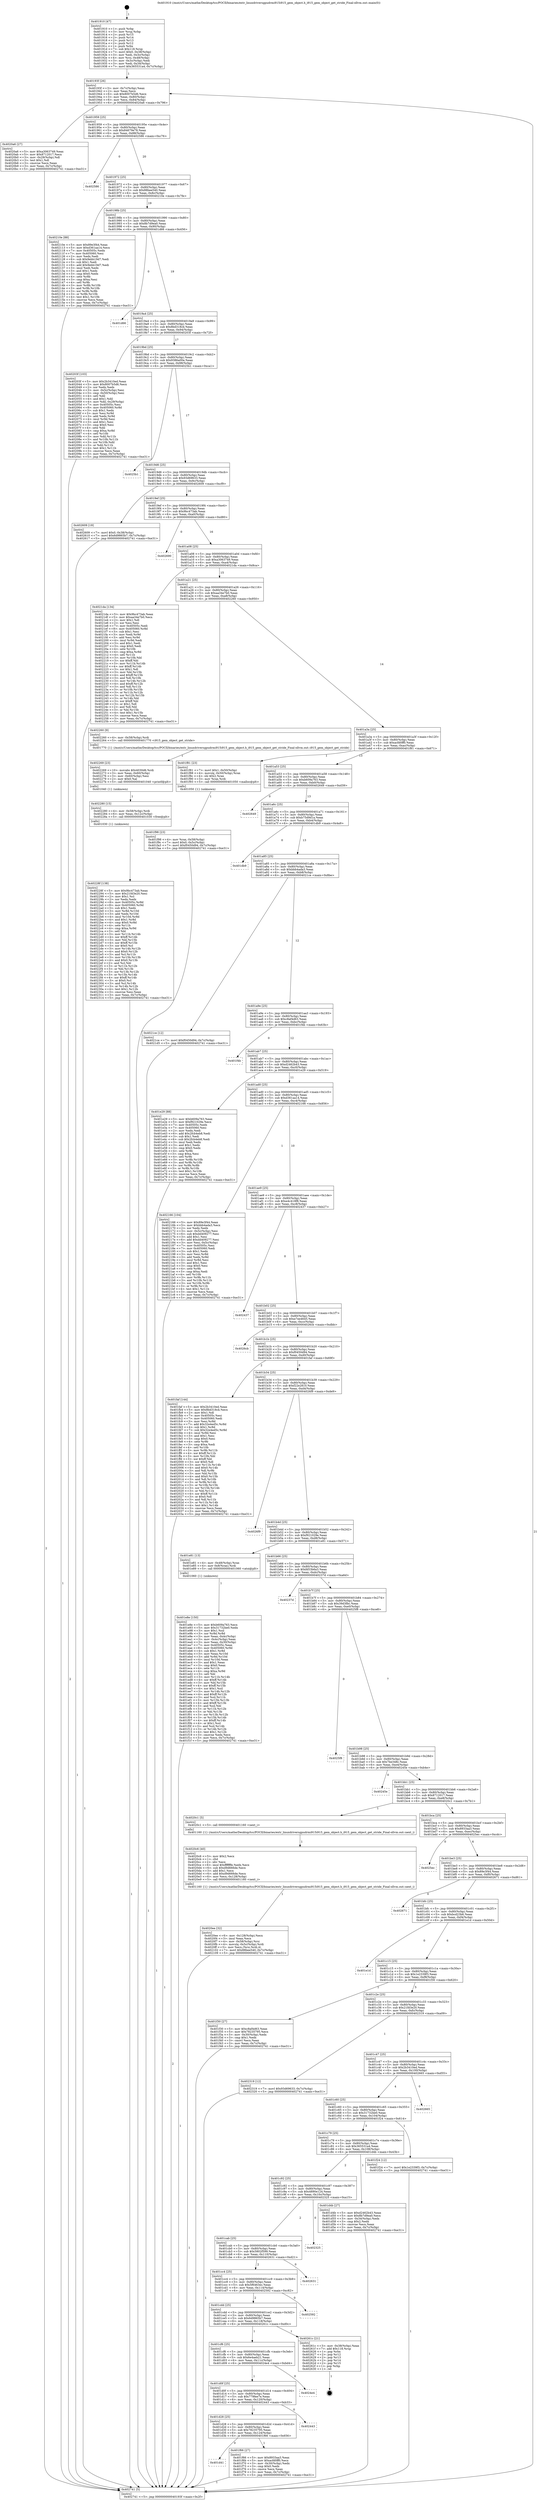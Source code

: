 digraph "0x401910" {
  label = "0x401910 (/mnt/c/Users/mathe/Desktop/tcc/POCII/binaries/extr_linuxdriversgpudrmi915i915_gem_object.h_i915_gem_object_get_stride_Final-ollvm.out::main(0))"
  labelloc = "t"
  node[shape=record]

  Entry [label="",width=0.3,height=0.3,shape=circle,fillcolor=black,style=filled]
  "0x40193f" [label="{
     0x40193f [26]\l
     | [instrs]\l
     &nbsp;&nbsp;0x40193f \<+3\>: mov -0x7c(%rbp),%eax\l
     &nbsp;&nbsp;0x401942 \<+2\>: mov %eax,%ecx\l
     &nbsp;&nbsp;0x401944 \<+6\>: sub $0x8007b5d6,%ecx\l
     &nbsp;&nbsp;0x40194a \<+3\>: mov %eax,-0x80(%rbp)\l
     &nbsp;&nbsp;0x40194d \<+6\>: mov %ecx,-0x84(%rbp)\l
     &nbsp;&nbsp;0x401953 \<+6\>: je 00000000004020a6 \<main+0x796\>\l
  }"]
  "0x4020a6" [label="{
     0x4020a6 [27]\l
     | [instrs]\l
     &nbsp;&nbsp;0x4020a6 \<+5\>: mov $0xa3063749,%eax\l
     &nbsp;&nbsp;0x4020ab \<+5\>: mov $0x8712017,%ecx\l
     &nbsp;&nbsp;0x4020b0 \<+3\>: mov -0x29(%rbp),%dl\l
     &nbsp;&nbsp;0x4020b3 \<+3\>: test $0x1,%dl\l
     &nbsp;&nbsp;0x4020b6 \<+3\>: cmovne %ecx,%eax\l
     &nbsp;&nbsp;0x4020b9 \<+3\>: mov %eax,-0x7c(%rbp)\l
     &nbsp;&nbsp;0x4020bc \<+5\>: jmp 0000000000402741 \<main+0xe31\>\l
  }"]
  "0x401959" [label="{
     0x401959 [25]\l
     | [instrs]\l
     &nbsp;&nbsp;0x401959 \<+5\>: jmp 000000000040195e \<main+0x4e\>\l
     &nbsp;&nbsp;0x40195e \<+3\>: mov -0x80(%rbp),%eax\l
     &nbsp;&nbsp;0x401961 \<+5\>: sub $0x84679e78,%eax\l
     &nbsp;&nbsp;0x401966 \<+6\>: mov %eax,-0x88(%rbp)\l
     &nbsp;&nbsp;0x40196c \<+6\>: je 0000000000402586 \<main+0xc76\>\l
  }"]
  Exit [label="",width=0.3,height=0.3,shape=circle,fillcolor=black,style=filled,peripheries=2]
  "0x402586" [label="{
     0x402586\l
  }", style=dashed]
  "0x401972" [label="{
     0x401972 [25]\l
     | [instrs]\l
     &nbsp;&nbsp;0x401972 \<+5\>: jmp 0000000000401977 \<main+0x67\>\l
     &nbsp;&nbsp;0x401977 \<+3\>: mov -0x80(%rbp),%eax\l
     &nbsp;&nbsp;0x40197a \<+5\>: sub $0x88bee540,%eax\l
     &nbsp;&nbsp;0x40197f \<+6\>: mov %eax,-0x8c(%rbp)\l
     &nbsp;&nbsp;0x401985 \<+6\>: je 000000000040210e \<main+0x7fe\>\l
  }"]
  "0x40228f" [label="{
     0x40228f [138]\l
     | [instrs]\l
     &nbsp;&nbsp;0x40228f \<+5\>: mov $0x9bc473ab,%eax\l
     &nbsp;&nbsp;0x402294 \<+5\>: mov $0x21fd3e20,%esi\l
     &nbsp;&nbsp;0x402299 \<+2\>: mov $0x1,%cl\l
     &nbsp;&nbsp;0x40229b \<+2\>: xor %edx,%edx\l
     &nbsp;&nbsp;0x40229d \<+8\>: mov 0x40505c,%r8d\l
     &nbsp;&nbsp;0x4022a5 \<+8\>: mov 0x405060,%r9d\l
     &nbsp;&nbsp;0x4022ad \<+3\>: sub $0x1,%edx\l
     &nbsp;&nbsp;0x4022b0 \<+3\>: mov %r8d,%r10d\l
     &nbsp;&nbsp;0x4022b3 \<+3\>: add %edx,%r10d\l
     &nbsp;&nbsp;0x4022b6 \<+4\>: imul %r10d,%r8d\l
     &nbsp;&nbsp;0x4022ba \<+4\>: and $0x1,%r8d\l
     &nbsp;&nbsp;0x4022be \<+4\>: cmp $0x0,%r8d\l
     &nbsp;&nbsp;0x4022c2 \<+4\>: sete %r11b\l
     &nbsp;&nbsp;0x4022c6 \<+4\>: cmp $0xa,%r9d\l
     &nbsp;&nbsp;0x4022ca \<+3\>: setl %bl\l
     &nbsp;&nbsp;0x4022cd \<+3\>: mov %r11b,%r14b\l
     &nbsp;&nbsp;0x4022d0 \<+4\>: xor $0xff,%r14b\l
     &nbsp;&nbsp;0x4022d4 \<+3\>: mov %bl,%r15b\l
     &nbsp;&nbsp;0x4022d7 \<+4\>: xor $0xff,%r15b\l
     &nbsp;&nbsp;0x4022db \<+3\>: xor $0x0,%cl\l
     &nbsp;&nbsp;0x4022de \<+3\>: mov %r14b,%r12b\l
     &nbsp;&nbsp;0x4022e1 \<+4\>: and $0x0,%r12b\l
     &nbsp;&nbsp;0x4022e5 \<+3\>: and %cl,%r11b\l
     &nbsp;&nbsp;0x4022e8 \<+3\>: mov %r15b,%r13b\l
     &nbsp;&nbsp;0x4022eb \<+4\>: and $0x0,%r13b\l
     &nbsp;&nbsp;0x4022ef \<+2\>: and %cl,%bl\l
     &nbsp;&nbsp;0x4022f1 \<+3\>: or %r11b,%r12b\l
     &nbsp;&nbsp;0x4022f4 \<+3\>: or %bl,%r13b\l
     &nbsp;&nbsp;0x4022f7 \<+3\>: xor %r13b,%r12b\l
     &nbsp;&nbsp;0x4022fa \<+3\>: or %r15b,%r14b\l
     &nbsp;&nbsp;0x4022fd \<+4\>: xor $0xff,%r14b\l
     &nbsp;&nbsp;0x402301 \<+3\>: or $0x0,%cl\l
     &nbsp;&nbsp;0x402304 \<+3\>: and %cl,%r14b\l
     &nbsp;&nbsp;0x402307 \<+3\>: or %r14b,%r12b\l
     &nbsp;&nbsp;0x40230a \<+4\>: test $0x1,%r12b\l
     &nbsp;&nbsp;0x40230e \<+3\>: cmovne %esi,%eax\l
     &nbsp;&nbsp;0x402311 \<+3\>: mov %eax,-0x7c(%rbp)\l
     &nbsp;&nbsp;0x402314 \<+5\>: jmp 0000000000402741 \<main+0xe31\>\l
  }"]
  "0x40210e" [label="{
     0x40210e [88]\l
     | [instrs]\l
     &nbsp;&nbsp;0x40210e \<+5\>: mov $0x89e3f44,%eax\l
     &nbsp;&nbsp;0x402113 \<+5\>: mov $0xd361aa14,%ecx\l
     &nbsp;&nbsp;0x402118 \<+7\>: mov 0x40505c,%edx\l
     &nbsp;&nbsp;0x40211f \<+7\>: mov 0x405060,%esi\l
     &nbsp;&nbsp;0x402126 \<+2\>: mov %edx,%edi\l
     &nbsp;&nbsp;0x402128 \<+6\>: sub $0x9ebb19d7,%edi\l
     &nbsp;&nbsp;0x40212e \<+3\>: sub $0x1,%edi\l
     &nbsp;&nbsp;0x402131 \<+6\>: add $0x9ebb19d7,%edi\l
     &nbsp;&nbsp;0x402137 \<+3\>: imul %edi,%edx\l
     &nbsp;&nbsp;0x40213a \<+3\>: and $0x1,%edx\l
     &nbsp;&nbsp;0x40213d \<+3\>: cmp $0x0,%edx\l
     &nbsp;&nbsp;0x402140 \<+4\>: sete %r8b\l
     &nbsp;&nbsp;0x402144 \<+3\>: cmp $0xa,%esi\l
     &nbsp;&nbsp;0x402147 \<+4\>: setl %r9b\l
     &nbsp;&nbsp;0x40214b \<+3\>: mov %r8b,%r10b\l
     &nbsp;&nbsp;0x40214e \<+3\>: and %r9b,%r10b\l
     &nbsp;&nbsp;0x402151 \<+3\>: xor %r9b,%r8b\l
     &nbsp;&nbsp;0x402154 \<+3\>: or %r8b,%r10b\l
     &nbsp;&nbsp;0x402157 \<+4\>: test $0x1,%r10b\l
     &nbsp;&nbsp;0x40215b \<+3\>: cmovne %ecx,%eax\l
     &nbsp;&nbsp;0x40215e \<+3\>: mov %eax,-0x7c(%rbp)\l
     &nbsp;&nbsp;0x402161 \<+5\>: jmp 0000000000402741 \<main+0xe31\>\l
  }"]
  "0x40198b" [label="{
     0x40198b [25]\l
     | [instrs]\l
     &nbsp;&nbsp;0x40198b \<+5\>: jmp 0000000000401990 \<main+0x80\>\l
     &nbsp;&nbsp;0x401990 \<+3\>: mov -0x80(%rbp),%eax\l
     &nbsp;&nbsp;0x401993 \<+5\>: sub $0x8b7d9ea0,%eax\l
     &nbsp;&nbsp;0x401998 \<+6\>: mov %eax,-0x90(%rbp)\l
     &nbsp;&nbsp;0x40199e \<+6\>: je 0000000000401d66 \<main+0x456\>\l
  }"]
  "0x402280" [label="{
     0x402280 [15]\l
     | [instrs]\l
     &nbsp;&nbsp;0x402280 \<+4\>: mov -0x58(%rbp),%rdi\l
     &nbsp;&nbsp;0x402284 \<+6\>: mov %eax,-0x12c(%rbp)\l
     &nbsp;&nbsp;0x40228a \<+5\>: call 0000000000401030 \<free@plt\>\l
     | [calls]\l
     &nbsp;&nbsp;0x401030 \{1\} (unknown)\l
  }"]
  "0x401d66" [label="{
     0x401d66\l
  }", style=dashed]
  "0x4019a4" [label="{
     0x4019a4 [25]\l
     | [instrs]\l
     &nbsp;&nbsp;0x4019a4 \<+5\>: jmp 00000000004019a9 \<main+0x99\>\l
     &nbsp;&nbsp;0x4019a9 \<+3\>: mov -0x80(%rbp),%eax\l
     &nbsp;&nbsp;0x4019ac \<+5\>: sub $0x8bd318cb,%eax\l
     &nbsp;&nbsp;0x4019b1 \<+6\>: mov %eax,-0x94(%rbp)\l
     &nbsp;&nbsp;0x4019b7 \<+6\>: je 000000000040203f \<main+0x72f\>\l
  }"]
  "0x402269" [label="{
     0x402269 [23]\l
     | [instrs]\l
     &nbsp;&nbsp;0x402269 \<+10\>: movabs $0x4030d6,%rdi\l
     &nbsp;&nbsp;0x402273 \<+3\>: mov %eax,-0x60(%rbp)\l
     &nbsp;&nbsp;0x402276 \<+3\>: mov -0x60(%rbp),%esi\l
     &nbsp;&nbsp;0x402279 \<+2\>: mov $0x0,%al\l
     &nbsp;&nbsp;0x40227b \<+5\>: call 0000000000401040 \<printf@plt\>\l
     | [calls]\l
     &nbsp;&nbsp;0x401040 \{1\} (unknown)\l
  }"]
  "0x40203f" [label="{
     0x40203f [103]\l
     | [instrs]\l
     &nbsp;&nbsp;0x40203f \<+5\>: mov $0x2b3410ed,%eax\l
     &nbsp;&nbsp;0x402044 \<+5\>: mov $0x8007b5d6,%ecx\l
     &nbsp;&nbsp;0x402049 \<+2\>: xor %edx,%edx\l
     &nbsp;&nbsp;0x40204b \<+3\>: mov -0x5c(%rbp),%esi\l
     &nbsp;&nbsp;0x40204e \<+3\>: cmp -0x50(%rbp),%esi\l
     &nbsp;&nbsp;0x402051 \<+4\>: setl %dil\l
     &nbsp;&nbsp;0x402055 \<+4\>: and $0x1,%dil\l
     &nbsp;&nbsp;0x402059 \<+4\>: mov %dil,-0x29(%rbp)\l
     &nbsp;&nbsp;0x40205d \<+7\>: mov 0x40505c,%esi\l
     &nbsp;&nbsp;0x402064 \<+8\>: mov 0x405060,%r8d\l
     &nbsp;&nbsp;0x40206c \<+3\>: sub $0x1,%edx\l
     &nbsp;&nbsp;0x40206f \<+3\>: mov %esi,%r9d\l
     &nbsp;&nbsp;0x402072 \<+3\>: add %edx,%r9d\l
     &nbsp;&nbsp;0x402075 \<+4\>: imul %r9d,%esi\l
     &nbsp;&nbsp;0x402079 \<+3\>: and $0x1,%esi\l
     &nbsp;&nbsp;0x40207c \<+3\>: cmp $0x0,%esi\l
     &nbsp;&nbsp;0x40207f \<+4\>: sete %dil\l
     &nbsp;&nbsp;0x402083 \<+4\>: cmp $0xa,%r8d\l
     &nbsp;&nbsp;0x402087 \<+4\>: setl %r10b\l
     &nbsp;&nbsp;0x40208b \<+3\>: mov %dil,%r11b\l
     &nbsp;&nbsp;0x40208e \<+3\>: and %r10b,%r11b\l
     &nbsp;&nbsp;0x402091 \<+3\>: xor %r10b,%dil\l
     &nbsp;&nbsp;0x402094 \<+3\>: or %dil,%r11b\l
     &nbsp;&nbsp;0x402097 \<+4\>: test $0x1,%r11b\l
     &nbsp;&nbsp;0x40209b \<+3\>: cmovne %ecx,%eax\l
     &nbsp;&nbsp;0x40209e \<+3\>: mov %eax,-0x7c(%rbp)\l
     &nbsp;&nbsp;0x4020a1 \<+5\>: jmp 0000000000402741 \<main+0xe31\>\l
  }"]
  "0x4019bd" [label="{
     0x4019bd [25]\l
     | [instrs]\l
     &nbsp;&nbsp;0x4019bd \<+5\>: jmp 00000000004019c2 \<main+0xb2\>\l
     &nbsp;&nbsp;0x4019c2 \<+3\>: mov -0x80(%rbp),%eax\l
     &nbsp;&nbsp;0x4019c5 \<+5\>: sub $0x9386a00e,%eax\l
     &nbsp;&nbsp;0x4019ca \<+6\>: mov %eax,-0x98(%rbp)\l
     &nbsp;&nbsp;0x4019d0 \<+6\>: je 00000000004025b1 \<main+0xca1\>\l
  }"]
  "0x4020ee" [label="{
     0x4020ee [32]\l
     | [instrs]\l
     &nbsp;&nbsp;0x4020ee \<+6\>: mov -0x128(%rbp),%ecx\l
     &nbsp;&nbsp;0x4020f4 \<+3\>: imul %eax,%ecx\l
     &nbsp;&nbsp;0x4020f7 \<+4\>: mov -0x58(%rbp),%rsi\l
     &nbsp;&nbsp;0x4020fb \<+4\>: movslq -0x5c(%rbp),%rdi\l
     &nbsp;&nbsp;0x4020ff \<+3\>: mov %ecx,(%rsi,%rdi,4)\l
     &nbsp;&nbsp;0x402102 \<+7\>: movl $0x88bee540,-0x7c(%rbp)\l
     &nbsp;&nbsp;0x402109 \<+5\>: jmp 0000000000402741 \<main+0xe31\>\l
  }"]
  "0x4025b1" [label="{
     0x4025b1\l
  }", style=dashed]
  "0x4019d6" [label="{
     0x4019d6 [25]\l
     | [instrs]\l
     &nbsp;&nbsp;0x4019d6 \<+5\>: jmp 00000000004019db \<main+0xcb\>\l
     &nbsp;&nbsp;0x4019db \<+3\>: mov -0x80(%rbp),%eax\l
     &nbsp;&nbsp;0x4019de \<+5\>: sub $0x93d69633,%eax\l
     &nbsp;&nbsp;0x4019e3 \<+6\>: mov %eax,-0x9c(%rbp)\l
     &nbsp;&nbsp;0x4019e9 \<+6\>: je 0000000000402609 \<main+0xcf9\>\l
  }"]
  "0x4020c6" [label="{
     0x4020c6 [40]\l
     | [instrs]\l
     &nbsp;&nbsp;0x4020c6 \<+5\>: mov $0x2,%ecx\l
     &nbsp;&nbsp;0x4020cb \<+1\>: cltd\l
     &nbsp;&nbsp;0x4020cc \<+2\>: idiv %ecx\l
     &nbsp;&nbsp;0x4020ce \<+6\>: imul $0xfffffffe,%edx,%ecx\l
     &nbsp;&nbsp;0x4020d4 \<+6\>: sub $0xd9d666de,%ecx\l
     &nbsp;&nbsp;0x4020da \<+3\>: add $0x1,%ecx\l
     &nbsp;&nbsp;0x4020dd \<+6\>: add $0xd9d666de,%ecx\l
     &nbsp;&nbsp;0x4020e3 \<+6\>: mov %ecx,-0x128(%rbp)\l
     &nbsp;&nbsp;0x4020e9 \<+5\>: call 0000000000401160 \<next_i\>\l
     | [calls]\l
     &nbsp;&nbsp;0x401160 \{1\} (/mnt/c/Users/mathe/Desktop/tcc/POCII/binaries/extr_linuxdriversgpudrmi915i915_gem_object.h_i915_gem_object_get_stride_Final-ollvm.out::next_i)\l
  }"]
  "0x402609" [label="{
     0x402609 [19]\l
     | [instrs]\l
     &nbsp;&nbsp;0x402609 \<+7\>: movl $0x0,-0x38(%rbp)\l
     &nbsp;&nbsp;0x402610 \<+7\>: movl $0x6d9865b7,-0x7c(%rbp)\l
     &nbsp;&nbsp;0x402617 \<+5\>: jmp 0000000000402741 \<main+0xe31\>\l
  }"]
  "0x4019ef" [label="{
     0x4019ef [25]\l
     | [instrs]\l
     &nbsp;&nbsp;0x4019ef \<+5\>: jmp 00000000004019f4 \<main+0xe4\>\l
     &nbsp;&nbsp;0x4019f4 \<+3\>: mov -0x80(%rbp),%eax\l
     &nbsp;&nbsp;0x4019f7 \<+5\>: sub $0x9bc473ab,%eax\l
     &nbsp;&nbsp;0x4019fc \<+6\>: mov %eax,-0xa0(%rbp)\l
     &nbsp;&nbsp;0x401a02 \<+6\>: je 0000000000402690 \<main+0xd80\>\l
  }"]
  "0x401f98" [label="{
     0x401f98 [23]\l
     | [instrs]\l
     &nbsp;&nbsp;0x401f98 \<+4\>: mov %rax,-0x58(%rbp)\l
     &nbsp;&nbsp;0x401f9c \<+7\>: movl $0x0,-0x5c(%rbp)\l
     &nbsp;&nbsp;0x401fa3 \<+7\>: movl $0xf0450d94,-0x7c(%rbp)\l
     &nbsp;&nbsp;0x401faa \<+5\>: jmp 0000000000402741 \<main+0xe31\>\l
  }"]
  "0x402690" [label="{
     0x402690\l
  }", style=dashed]
  "0x401a08" [label="{
     0x401a08 [25]\l
     | [instrs]\l
     &nbsp;&nbsp;0x401a08 \<+5\>: jmp 0000000000401a0d \<main+0xfd\>\l
     &nbsp;&nbsp;0x401a0d \<+3\>: mov -0x80(%rbp),%eax\l
     &nbsp;&nbsp;0x401a10 \<+5\>: sub $0xa3063749,%eax\l
     &nbsp;&nbsp;0x401a15 \<+6\>: mov %eax,-0xa4(%rbp)\l
     &nbsp;&nbsp;0x401a1b \<+6\>: je 00000000004021da \<main+0x8ca\>\l
  }"]
  "0x401d41" [label="{
     0x401d41\l
  }", style=dashed]
  "0x4021da" [label="{
     0x4021da [134]\l
     | [instrs]\l
     &nbsp;&nbsp;0x4021da \<+5\>: mov $0x9bc473ab,%eax\l
     &nbsp;&nbsp;0x4021df \<+5\>: mov $0xaa34e7b0,%ecx\l
     &nbsp;&nbsp;0x4021e4 \<+2\>: mov $0x1,%dl\l
     &nbsp;&nbsp;0x4021e6 \<+2\>: xor %esi,%esi\l
     &nbsp;&nbsp;0x4021e8 \<+7\>: mov 0x40505c,%edi\l
     &nbsp;&nbsp;0x4021ef \<+8\>: mov 0x405060,%r8d\l
     &nbsp;&nbsp;0x4021f7 \<+3\>: sub $0x1,%esi\l
     &nbsp;&nbsp;0x4021fa \<+3\>: mov %edi,%r9d\l
     &nbsp;&nbsp;0x4021fd \<+3\>: add %esi,%r9d\l
     &nbsp;&nbsp;0x402200 \<+4\>: imul %r9d,%edi\l
     &nbsp;&nbsp;0x402204 \<+3\>: and $0x1,%edi\l
     &nbsp;&nbsp;0x402207 \<+3\>: cmp $0x0,%edi\l
     &nbsp;&nbsp;0x40220a \<+4\>: sete %r10b\l
     &nbsp;&nbsp;0x40220e \<+4\>: cmp $0xa,%r8d\l
     &nbsp;&nbsp;0x402212 \<+4\>: setl %r11b\l
     &nbsp;&nbsp;0x402216 \<+3\>: mov %r10b,%bl\l
     &nbsp;&nbsp;0x402219 \<+3\>: xor $0xff,%bl\l
     &nbsp;&nbsp;0x40221c \<+3\>: mov %r11b,%r14b\l
     &nbsp;&nbsp;0x40221f \<+4\>: xor $0xff,%r14b\l
     &nbsp;&nbsp;0x402223 \<+3\>: xor $0x1,%dl\l
     &nbsp;&nbsp;0x402226 \<+3\>: mov %bl,%r15b\l
     &nbsp;&nbsp;0x402229 \<+4\>: and $0xff,%r15b\l
     &nbsp;&nbsp;0x40222d \<+3\>: and %dl,%r10b\l
     &nbsp;&nbsp;0x402230 \<+3\>: mov %r14b,%r12b\l
     &nbsp;&nbsp;0x402233 \<+4\>: and $0xff,%r12b\l
     &nbsp;&nbsp;0x402237 \<+3\>: and %dl,%r11b\l
     &nbsp;&nbsp;0x40223a \<+3\>: or %r10b,%r15b\l
     &nbsp;&nbsp;0x40223d \<+3\>: or %r11b,%r12b\l
     &nbsp;&nbsp;0x402240 \<+3\>: xor %r12b,%r15b\l
     &nbsp;&nbsp;0x402243 \<+3\>: or %r14b,%bl\l
     &nbsp;&nbsp;0x402246 \<+3\>: xor $0xff,%bl\l
     &nbsp;&nbsp;0x402249 \<+3\>: or $0x1,%dl\l
     &nbsp;&nbsp;0x40224c \<+2\>: and %dl,%bl\l
     &nbsp;&nbsp;0x40224e \<+3\>: or %bl,%r15b\l
     &nbsp;&nbsp;0x402251 \<+4\>: test $0x1,%r15b\l
     &nbsp;&nbsp;0x402255 \<+3\>: cmovne %ecx,%eax\l
     &nbsp;&nbsp;0x402258 \<+3\>: mov %eax,-0x7c(%rbp)\l
     &nbsp;&nbsp;0x40225b \<+5\>: jmp 0000000000402741 \<main+0xe31\>\l
  }"]
  "0x401a21" [label="{
     0x401a21 [25]\l
     | [instrs]\l
     &nbsp;&nbsp;0x401a21 \<+5\>: jmp 0000000000401a26 \<main+0x116\>\l
     &nbsp;&nbsp;0x401a26 \<+3\>: mov -0x80(%rbp),%eax\l
     &nbsp;&nbsp;0x401a29 \<+5\>: sub $0xaa34e7b0,%eax\l
     &nbsp;&nbsp;0x401a2e \<+6\>: mov %eax,-0xa8(%rbp)\l
     &nbsp;&nbsp;0x401a34 \<+6\>: je 0000000000402260 \<main+0x950\>\l
  }"]
  "0x401f66" [label="{
     0x401f66 [27]\l
     | [instrs]\l
     &nbsp;&nbsp;0x401f66 \<+5\>: mov $0x8933aa3,%eax\l
     &nbsp;&nbsp;0x401f6b \<+5\>: mov $0xacfd0ff0,%ecx\l
     &nbsp;&nbsp;0x401f70 \<+3\>: mov -0x30(%rbp),%edx\l
     &nbsp;&nbsp;0x401f73 \<+3\>: cmp $0x0,%edx\l
     &nbsp;&nbsp;0x401f76 \<+3\>: cmove %ecx,%eax\l
     &nbsp;&nbsp;0x401f79 \<+3\>: mov %eax,-0x7c(%rbp)\l
     &nbsp;&nbsp;0x401f7c \<+5\>: jmp 0000000000402741 \<main+0xe31\>\l
  }"]
  "0x402260" [label="{
     0x402260 [9]\l
     | [instrs]\l
     &nbsp;&nbsp;0x402260 \<+4\>: mov -0x58(%rbp),%rdi\l
     &nbsp;&nbsp;0x402264 \<+5\>: call 0000000000401770 \<i915_gem_object_get_stride\>\l
     | [calls]\l
     &nbsp;&nbsp;0x401770 \{1\} (/mnt/c/Users/mathe/Desktop/tcc/POCII/binaries/extr_linuxdriversgpudrmi915i915_gem_object.h_i915_gem_object_get_stride_Final-ollvm.out::i915_gem_object_get_stride)\l
  }"]
  "0x401a3a" [label="{
     0x401a3a [25]\l
     | [instrs]\l
     &nbsp;&nbsp;0x401a3a \<+5\>: jmp 0000000000401a3f \<main+0x12f\>\l
     &nbsp;&nbsp;0x401a3f \<+3\>: mov -0x80(%rbp),%eax\l
     &nbsp;&nbsp;0x401a42 \<+5\>: sub $0xacfd0ff0,%eax\l
     &nbsp;&nbsp;0x401a47 \<+6\>: mov %eax,-0xac(%rbp)\l
     &nbsp;&nbsp;0x401a4d \<+6\>: je 0000000000401f81 \<main+0x671\>\l
  }"]
  "0x401d28" [label="{
     0x401d28 [25]\l
     | [instrs]\l
     &nbsp;&nbsp;0x401d28 \<+5\>: jmp 0000000000401d2d \<main+0x41d\>\l
     &nbsp;&nbsp;0x401d2d \<+3\>: mov -0x80(%rbp),%eax\l
     &nbsp;&nbsp;0x401d30 \<+5\>: sub $0x78235795,%eax\l
     &nbsp;&nbsp;0x401d35 \<+6\>: mov %eax,-0x124(%rbp)\l
     &nbsp;&nbsp;0x401d3b \<+6\>: je 0000000000401f66 \<main+0x656\>\l
  }"]
  "0x401f81" [label="{
     0x401f81 [23]\l
     | [instrs]\l
     &nbsp;&nbsp;0x401f81 \<+7\>: movl $0x1,-0x50(%rbp)\l
     &nbsp;&nbsp;0x401f88 \<+4\>: movslq -0x50(%rbp),%rax\l
     &nbsp;&nbsp;0x401f8c \<+4\>: shl $0x2,%rax\l
     &nbsp;&nbsp;0x401f90 \<+3\>: mov %rax,%rdi\l
     &nbsp;&nbsp;0x401f93 \<+5\>: call 0000000000401050 \<malloc@plt\>\l
     | [calls]\l
     &nbsp;&nbsp;0x401050 \{1\} (unknown)\l
  }"]
  "0x401a53" [label="{
     0x401a53 [25]\l
     | [instrs]\l
     &nbsp;&nbsp;0x401a53 \<+5\>: jmp 0000000000401a58 \<main+0x148\>\l
     &nbsp;&nbsp;0x401a58 \<+3\>: mov -0x80(%rbp),%eax\l
     &nbsp;&nbsp;0x401a5b \<+5\>: sub $0xb609a763,%eax\l
     &nbsp;&nbsp;0x401a60 \<+6\>: mov %eax,-0xb0(%rbp)\l
     &nbsp;&nbsp;0x401a66 \<+6\>: je 0000000000402649 \<main+0xd39\>\l
  }"]
  "0x402443" [label="{
     0x402443\l
  }", style=dashed]
  "0x402649" [label="{
     0x402649\l
  }", style=dashed]
  "0x401a6c" [label="{
     0x401a6c [25]\l
     | [instrs]\l
     &nbsp;&nbsp;0x401a6c \<+5\>: jmp 0000000000401a71 \<main+0x161\>\l
     &nbsp;&nbsp;0x401a71 \<+3\>: mov -0x80(%rbp),%eax\l
     &nbsp;&nbsp;0x401a74 \<+5\>: sub $0xb75d9d1a,%eax\l
     &nbsp;&nbsp;0x401a79 \<+6\>: mov %eax,-0xb4(%rbp)\l
     &nbsp;&nbsp;0x401a7f \<+6\>: je 0000000000401db9 \<main+0x4a9\>\l
  }"]
  "0x401d0f" [label="{
     0x401d0f [25]\l
     | [instrs]\l
     &nbsp;&nbsp;0x401d0f \<+5\>: jmp 0000000000401d14 \<main+0x404\>\l
     &nbsp;&nbsp;0x401d14 \<+3\>: mov -0x80(%rbp),%eax\l
     &nbsp;&nbsp;0x401d17 \<+5\>: sub $0x779fee7e,%eax\l
     &nbsp;&nbsp;0x401d1c \<+6\>: mov %eax,-0x120(%rbp)\l
     &nbsp;&nbsp;0x401d22 \<+6\>: je 0000000000402443 \<main+0xb33\>\l
  }"]
  "0x401db9" [label="{
     0x401db9\l
  }", style=dashed]
  "0x401a85" [label="{
     0x401a85 [25]\l
     | [instrs]\l
     &nbsp;&nbsp;0x401a85 \<+5\>: jmp 0000000000401a8a \<main+0x17a\>\l
     &nbsp;&nbsp;0x401a8a \<+3\>: mov -0x80(%rbp),%eax\l
     &nbsp;&nbsp;0x401a8d \<+5\>: sub $0xbbb4ada3,%eax\l
     &nbsp;&nbsp;0x401a92 \<+6\>: mov %eax,-0xb8(%rbp)\l
     &nbsp;&nbsp;0x401a98 \<+6\>: je 00000000004021ce \<main+0x8be\>\l
  }"]
  "0x4024e4" [label="{
     0x4024e4\l
  }", style=dashed]
  "0x4021ce" [label="{
     0x4021ce [12]\l
     | [instrs]\l
     &nbsp;&nbsp;0x4021ce \<+7\>: movl $0xf0450d94,-0x7c(%rbp)\l
     &nbsp;&nbsp;0x4021d5 \<+5\>: jmp 0000000000402741 \<main+0xe31\>\l
  }"]
  "0x401a9e" [label="{
     0x401a9e [25]\l
     | [instrs]\l
     &nbsp;&nbsp;0x401a9e \<+5\>: jmp 0000000000401aa3 \<main+0x193\>\l
     &nbsp;&nbsp;0x401aa3 \<+3\>: mov -0x80(%rbp),%eax\l
     &nbsp;&nbsp;0x401aa6 \<+5\>: sub $0xc8af4d63,%eax\l
     &nbsp;&nbsp;0x401aab \<+6\>: mov %eax,-0xbc(%rbp)\l
     &nbsp;&nbsp;0x401ab1 \<+6\>: je 0000000000401f4b \<main+0x63b\>\l
  }"]
  "0x401cf6" [label="{
     0x401cf6 [25]\l
     | [instrs]\l
     &nbsp;&nbsp;0x401cf6 \<+5\>: jmp 0000000000401cfb \<main+0x3eb\>\l
     &nbsp;&nbsp;0x401cfb \<+3\>: mov -0x80(%rbp),%eax\l
     &nbsp;&nbsp;0x401cfe \<+5\>: sub $0x6e4aeb21,%eax\l
     &nbsp;&nbsp;0x401d03 \<+6\>: mov %eax,-0x11c(%rbp)\l
     &nbsp;&nbsp;0x401d09 \<+6\>: je 00000000004024e4 \<main+0xbd4\>\l
  }"]
  "0x401f4b" [label="{
     0x401f4b\l
  }", style=dashed]
  "0x401ab7" [label="{
     0x401ab7 [25]\l
     | [instrs]\l
     &nbsp;&nbsp;0x401ab7 \<+5\>: jmp 0000000000401abc \<main+0x1ac\>\l
     &nbsp;&nbsp;0x401abc \<+3\>: mov -0x80(%rbp),%eax\l
     &nbsp;&nbsp;0x401abf \<+5\>: sub $0xd2462b43,%eax\l
     &nbsp;&nbsp;0x401ac4 \<+6\>: mov %eax,-0xc0(%rbp)\l
     &nbsp;&nbsp;0x401aca \<+6\>: je 0000000000401e29 \<main+0x519\>\l
  }"]
  "0x40261c" [label="{
     0x40261c [21]\l
     | [instrs]\l
     &nbsp;&nbsp;0x40261c \<+3\>: mov -0x38(%rbp),%eax\l
     &nbsp;&nbsp;0x40261f \<+7\>: add $0x118,%rsp\l
     &nbsp;&nbsp;0x402626 \<+1\>: pop %rbx\l
     &nbsp;&nbsp;0x402627 \<+2\>: pop %r12\l
     &nbsp;&nbsp;0x402629 \<+2\>: pop %r13\l
     &nbsp;&nbsp;0x40262b \<+2\>: pop %r14\l
     &nbsp;&nbsp;0x40262d \<+2\>: pop %r15\l
     &nbsp;&nbsp;0x40262f \<+1\>: pop %rbp\l
     &nbsp;&nbsp;0x402630 \<+1\>: ret\l
  }"]
  "0x401e29" [label="{
     0x401e29 [88]\l
     | [instrs]\l
     &nbsp;&nbsp;0x401e29 \<+5\>: mov $0xb609a763,%eax\l
     &nbsp;&nbsp;0x401e2e \<+5\>: mov $0xf921029e,%ecx\l
     &nbsp;&nbsp;0x401e33 \<+7\>: mov 0x40505c,%edx\l
     &nbsp;&nbsp;0x401e3a \<+7\>: mov 0x405060,%esi\l
     &nbsp;&nbsp;0x401e41 \<+2\>: mov %edx,%edi\l
     &nbsp;&nbsp;0x401e43 \<+6\>: add $0x2fcb4eb8,%edi\l
     &nbsp;&nbsp;0x401e49 \<+3\>: sub $0x1,%edi\l
     &nbsp;&nbsp;0x401e4c \<+6\>: sub $0x2fcb4eb8,%edi\l
     &nbsp;&nbsp;0x401e52 \<+3\>: imul %edi,%edx\l
     &nbsp;&nbsp;0x401e55 \<+3\>: and $0x1,%edx\l
     &nbsp;&nbsp;0x401e58 \<+3\>: cmp $0x0,%edx\l
     &nbsp;&nbsp;0x401e5b \<+4\>: sete %r8b\l
     &nbsp;&nbsp;0x401e5f \<+3\>: cmp $0xa,%esi\l
     &nbsp;&nbsp;0x401e62 \<+4\>: setl %r9b\l
     &nbsp;&nbsp;0x401e66 \<+3\>: mov %r8b,%r10b\l
     &nbsp;&nbsp;0x401e69 \<+3\>: and %r9b,%r10b\l
     &nbsp;&nbsp;0x401e6c \<+3\>: xor %r9b,%r8b\l
     &nbsp;&nbsp;0x401e6f \<+3\>: or %r8b,%r10b\l
     &nbsp;&nbsp;0x401e72 \<+4\>: test $0x1,%r10b\l
     &nbsp;&nbsp;0x401e76 \<+3\>: cmovne %ecx,%eax\l
     &nbsp;&nbsp;0x401e79 \<+3\>: mov %eax,-0x7c(%rbp)\l
     &nbsp;&nbsp;0x401e7c \<+5\>: jmp 0000000000402741 \<main+0xe31\>\l
  }"]
  "0x401ad0" [label="{
     0x401ad0 [25]\l
     | [instrs]\l
     &nbsp;&nbsp;0x401ad0 \<+5\>: jmp 0000000000401ad5 \<main+0x1c5\>\l
     &nbsp;&nbsp;0x401ad5 \<+3\>: mov -0x80(%rbp),%eax\l
     &nbsp;&nbsp;0x401ad8 \<+5\>: sub $0xd361aa14,%eax\l
     &nbsp;&nbsp;0x401add \<+6\>: mov %eax,-0xc4(%rbp)\l
     &nbsp;&nbsp;0x401ae3 \<+6\>: je 0000000000402166 \<main+0x856\>\l
  }"]
  "0x401cdd" [label="{
     0x401cdd [25]\l
     | [instrs]\l
     &nbsp;&nbsp;0x401cdd \<+5\>: jmp 0000000000401ce2 \<main+0x3d2\>\l
     &nbsp;&nbsp;0x401ce2 \<+3\>: mov -0x80(%rbp),%eax\l
     &nbsp;&nbsp;0x401ce5 \<+5\>: sub $0x6d9865b7,%eax\l
     &nbsp;&nbsp;0x401cea \<+6\>: mov %eax,-0x118(%rbp)\l
     &nbsp;&nbsp;0x401cf0 \<+6\>: je 000000000040261c \<main+0xd0c\>\l
  }"]
  "0x402166" [label="{
     0x402166 [104]\l
     | [instrs]\l
     &nbsp;&nbsp;0x402166 \<+5\>: mov $0x89e3f44,%eax\l
     &nbsp;&nbsp;0x40216b \<+5\>: mov $0xbbb4ada3,%ecx\l
     &nbsp;&nbsp;0x402170 \<+2\>: xor %edx,%edx\l
     &nbsp;&nbsp;0x402172 \<+3\>: mov -0x5c(%rbp),%esi\l
     &nbsp;&nbsp;0x402175 \<+6\>: sub $0xdd409277,%esi\l
     &nbsp;&nbsp;0x40217b \<+3\>: add $0x1,%esi\l
     &nbsp;&nbsp;0x40217e \<+6\>: add $0xdd409277,%esi\l
     &nbsp;&nbsp;0x402184 \<+3\>: mov %esi,-0x5c(%rbp)\l
     &nbsp;&nbsp;0x402187 \<+7\>: mov 0x40505c,%esi\l
     &nbsp;&nbsp;0x40218e \<+7\>: mov 0x405060,%edi\l
     &nbsp;&nbsp;0x402195 \<+3\>: sub $0x1,%edx\l
     &nbsp;&nbsp;0x402198 \<+3\>: mov %esi,%r8d\l
     &nbsp;&nbsp;0x40219b \<+3\>: add %edx,%r8d\l
     &nbsp;&nbsp;0x40219e \<+4\>: imul %r8d,%esi\l
     &nbsp;&nbsp;0x4021a2 \<+3\>: and $0x1,%esi\l
     &nbsp;&nbsp;0x4021a5 \<+3\>: cmp $0x0,%esi\l
     &nbsp;&nbsp;0x4021a8 \<+4\>: sete %r9b\l
     &nbsp;&nbsp;0x4021ac \<+3\>: cmp $0xa,%edi\l
     &nbsp;&nbsp;0x4021af \<+4\>: setl %r10b\l
     &nbsp;&nbsp;0x4021b3 \<+3\>: mov %r9b,%r11b\l
     &nbsp;&nbsp;0x4021b6 \<+3\>: and %r10b,%r11b\l
     &nbsp;&nbsp;0x4021b9 \<+3\>: xor %r10b,%r9b\l
     &nbsp;&nbsp;0x4021bc \<+3\>: or %r9b,%r11b\l
     &nbsp;&nbsp;0x4021bf \<+4\>: test $0x1,%r11b\l
     &nbsp;&nbsp;0x4021c3 \<+3\>: cmovne %ecx,%eax\l
     &nbsp;&nbsp;0x4021c6 \<+3\>: mov %eax,-0x7c(%rbp)\l
     &nbsp;&nbsp;0x4021c9 \<+5\>: jmp 0000000000402741 \<main+0xe31\>\l
  }"]
  "0x401ae9" [label="{
     0x401ae9 [25]\l
     | [instrs]\l
     &nbsp;&nbsp;0x401ae9 \<+5\>: jmp 0000000000401aee \<main+0x1de\>\l
     &nbsp;&nbsp;0x401aee \<+3\>: mov -0x80(%rbp),%eax\l
     &nbsp;&nbsp;0x401af1 \<+5\>: sub $0xe4c418f8,%eax\l
     &nbsp;&nbsp;0x401af6 \<+6\>: mov %eax,-0xc8(%rbp)\l
     &nbsp;&nbsp;0x401afc \<+6\>: je 0000000000402437 \<main+0xb27\>\l
  }"]
  "0x402592" [label="{
     0x402592\l
  }", style=dashed]
  "0x402437" [label="{
     0x402437\l
  }", style=dashed]
  "0x401b02" [label="{
     0x401b02 [25]\l
     | [instrs]\l
     &nbsp;&nbsp;0x401b02 \<+5\>: jmp 0000000000401b07 \<main+0x1f7\>\l
     &nbsp;&nbsp;0x401b07 \<+3\>: mov -0x80(%rbp),%eax\l
     &nbsp;&nbsp;0x401b0a \<+5\>: sub $0xe7ee4645,%eax\l
     &nbsp;&nbsp;0x401b0f \<+6\>: mov %eax,-0xcc(%rbp)\l
     &nbsp;&nbsp;0x401b15 \<+6\>: je 00000000004026cb \<main+0xdbb\>\l
  }"]
  "0x401cc4" [label="{
     0x401cc4 [25]\l
     | [instrs]\l
     &nbsp;&nbsp;0x401cc4 \<+5\>: jmp 0000000000401cc9 \<main+0x3b9\>\l
     &nbsp;&nbsp;0x401cc9 \<+3\>: mov -0x80(%rbp),%eax\l
     &nbsp;&nbsp;0x401ccc \<+5\>: sub $0x5f6463ec,%eax\l
     &nbsp;&nbsp;0x401cd1 \<+6\>: mov %eax,-0x114(%rbp)\l
     &nbsp;&nbsp;0x401cd7 \<+6\>: je 0000000000402592 \<main+0xc82\>\l
  }"]
  "0x4026cb" [label="{
     0x4026cb\l
  }", style=dashed]
  "0x401b1b" [label="{
     0x401b1b [25]\l
     | [instrs]\l
     &nbsp;&nbsp;0x401b1b \<+5\>: jmp 0000000000401b20 \<main+0x210\>\l
     &nbsp;&nbsp;0x401b20 \<+3\>: mov -0x80(%rbp),%eax\l
     &nbsp;&nbsp;0x401b23 \<+5\>: sub $0xf0450d94,%eax\l
     &nbsp;&nbsp;0x401b28 \<+6\>: mov %eax,-0xd0(%rbp)\l
     &nbsp;&nbsp;0x401b2e \<+6\>: je 0000000000401faf \<main+0x69f\>\l
  }"]
  "0x402631" [label="{
     0x402631\l
  }", style=dashed]
  "0x401faf" [label="{
     0x401faf [144]\l
     | [instrs]\l
     &nbsp;&nbsp;0x401faf \<+5\>: mov $0x2b3410ed,%eax\l
     &nbsp;&nbsp;0x401fb4 \<+5\>: mov $0x8bd318cb,%ecx\l
     &nbsp;&nbsp;0x401fb9 \<+2\>: mov $0x1,%dl\l
     &nbsp;&nbsp;0x401fbb \<+7\>: mov 0x40505c,%esi\l
     &nbsp;&nbsp;0x401fc2 \<+7\>: mov 0x405060,%edi\l
     &nbsp;&nbsp;0x401fc9 \<+3\>: mov %esi,%r8d\l
     &nbsp;&nbsp;0x401fcc \<+7\>: add $0x32e4ed5c,%r8d\l
     &nbsp;&nbsp;0x401fd3 \<+4\>: sub $0x1,%r8d\l
     &nbsp;&nbsp;0x401fd7 \<+7\>: sub $0x32e4ed5c,%r8d\l
     &nbsp;&nbsp;0x401fde \<+4\>: imul %r8d,%esi\l
     &nbsp;&nbsp;0x401fe2 \<+3\>: and $0x1,%esi\l
     &nbsp;&nbsp;0x401fe5 \<+3\>: cmp $0x0,%esi\l
     &nbsp;&nbsp;0x401fe8 \<+4\>: sete %r9b\l
     &nbsp;&nbsp;0x401fec \<+3\>: cmp $0xa,%edi\l
     &nbsp;&nbsp;0x401fef \<+4\>: setl %r10b\l
     &nbsp;&nbsp;0x401ff3 \<+3\>: mov %r9b,%r11b\l
     &nbsp;&nbsp;0x401ff6 \<+4\>: xor $0xff,%r11b\l
     &nbsp;&nbsp;0x401ffa \<+3\>: mov %r10b,%bl\l
     &nbsp;&nbsp;0x401ffd \<+3\>: xor $0xff,%bl\l
     &nbsp;&nbsp;0x402000 \<+3\>: xor $0x0,%dl\l
     &nbsp;&nbsp;0x402003 \<+3\>: mov %r11b,%r14b\l
     &nbsp;&nbsp;0x402006 \<+4\>: and $0x0,%r14b\l
     &nbsp;&nbsp;0x40200a \<+3\>: and %dl,%r9b\l
     &nbsp;&nbsp;0x40200d \<+3\>: mov %bl,%r15b\l
     &nbsp;&nbsp;0x402010 \<+4\>: and $0x0,%r15b\l
     &nbsp;&nbsp;0x402014 \<+3\>: and %dl,%r10b\l
     &nbsp;&nbsp;0x402017 \<+3\>: or %r9b,%r14b\l
     &nbsp;&nbsp;0x40201a \<+3\>: or %r10b,%r15b\l
     &nbsp;&nbsp;0x40201d \<+3\>: xor %r15b,%r14b\l
     &nbsp;&nbsp;0x402020 \<+3\>: or %bl,%r11b\l
     &nbsp;&nbsp;0x402023 \<+4\>: xor $0xff,%r11b\l
     &nbsp;&nbsp;0x402027 \<+3\>: or $0x0,%dl\l
     &nbsp;&nbsp;0x40202a \<+3\>: and %dl,%r11b\l
     &nbsp;&nbsp;0x40202d \<+3\>: or %r11b,%r14b\l
     &nbsp;&nbsp;0x402030 \<+4\>: test $0x1,%r14b\l
     &nbsp;&nbsp;0x402034 \<+3\>: cmovne %ecx,%eax\l
     &nbsp;&nbsp;0x402037 \<+3\>: mov %eax,-0x7c(%rbp)\l
     &nbsp;&nbsp;0x40203a \<+5\>: jmp 0000000000402741 \<main+0xe31\>\l
  }"]
  "0x401b34" [label="{
     0x401b34 [25]\l
     | [instrs]\l
     &nbsp;&nbsp;0x401b34 \<+5\>: jmp 0000000000401b39 \<main+0x229\>\l
     &nbsp;&nbsp;0x401b39 \<+3\>: mov -0x80(%rbp),%eax\l
     &nbsp;&nbsp;0x401b3c \<+5\>: sub $0xf22e2810,%eax\l
     &nbsp;&nbsp;0x401b41 \<+6\>: mov %eax,-0xd4(%rbp)\l
     &nbsp;&nbsp;0x401b47 \<+6\>: je 00000000004026f9 \<main+0xde9\>\l
  }"]
  "0x401cab" [label="{
     0x401cab [25]\l
     | [instrs]\l
     &nbsp;&nbsp;0x401cab \<+5\>: jmp 0000000000401cb0 \<main+0x3a0\>\l
     &nbsp;&nbsp;0x401cb0 \<+3\>: mov -0x80(%rbp),%eax\l
     &nbsp;&nbsp;0x401cb3 \<+5\>: sub $0x5802f599,%eax\l
     &nbsp;&nbsp;0x401cb8 \<+6\>: mov %eax,-0x110(%rbp)\l
     &nbsp;&nbsp;0x401cbe \<+6\>: je 0000000000402631 \<main+0xd21\>\l
  }"]
  "0x4026f9" [label="{
     0x4026f9\l
  }", style=dashed]
  "0x401b4d" [label="{
     0x401b4d [25]\l
     | [instrs]\l
     &nbsp;&nbsp;0x401b4d \<+5\>: jmp 0000000000401b52 \<main+0x242\>\l
     &nbsp;&nbsp;0x401b52 \<+3\>: mov -0x80(%rbp),%eax\l
     &nbsp;&nbsp;0x401b55 \<+5\>: sub $0xf921029e,%eax\l
     &nbsp;&nbsp;0x401b5a \<+6\>: mov %eax,-0xd8(%rbp)\l
     &nbsp;&nbsp;0x401b60 \<+6\>: je 0000000000401e81 \<main+0x571\>\l
  }"]
  "0x402325" [label="{
     0x402325\l
  }", style=dashed]
  "0x401e81" [label="{
     0x401e81 [13]\l
     | [instrs]\l
     &nbsp;&nbsp;0x401e81 \<+4\>: mov -0x48(%rbp),%rax\l
     &nbsp;&nbsp;0x401e85 \<+4\>: mov 0x8(%rax),%rdi\l
     &nbsp;&nbsp;0x401e89 \<+5\>: call 0000000000401060 \<atoi@plt\>\l
     | [calls]\l
     &nbsp;&nbsp;0x401060 \{1\} (unknown)\l
  }"]
  "0x401b66" [label="{
     0x401b66 [25]\l
     | [instrs]\l
     &nbsp;&nbsp;0x401b66 \<+5\>: jmp 0000000000401b6b \<main+0x25b\>\l
     &nbsp;&nbsp;0x401b6b \<+3\>: mov -0x80(%rbp),%eax\l
     &nbsp;&nbsp;0x401b6e \<+5\>: sub $0xfd53b6a3,%eax\l
     &nbsp;&nbsp;0x401b73 \<+6\>: mov %eax,-0xdc(%rbp)\l
     &nbsp;&nbsp;0x401b79 \<+6\>: je 000000000040237d \<main+0xa6d\>\l
  }"]
  "0x401e8e" [label="{
     0x401e8e [150]\l
     | [instrs]\l
     &nbsp;&nbsp;0x401e8e \<+5\>: mov $0xb609a763,%ecx\l
     &nbsp;&nbsp;0x401e93 \<+5\>: mov $0x31732be0,%edx\l
     &nbsp;&nbsp;0x401e98 \<+3\>: mov $0x1,%sil\l
     &nbsp;&nbsp;0x401e9b \<+3\>: xor %r8d,%r8d\l
     &nbsp;&nbsp;0x401e9e \<+3\>: mov %eax,-0x4c(%rbp)\l
     &nbsp;&nbsp;0x401ea1 \<+3\>: mov -0x4c(%rbp),%eax\l
     &nbsp;&nbsp;0x401ea4 \<+3\>: mov %eax,-0x30(%rbp)\l
     &nbsp;&nbsp;0x401ea7 \<+7\>: mov 0x40505c,%eax\l
     &nbsp;&nbsp;0x401eae \<+8\>: mov 0x405060,%r9d\l
     &nbsp;&nbsp;0x401eb6 \<+4\>: sub $0x1,%r8d\l
     &nbsp;&nbsp;0x401eba \<+3\>: mov %eax,%r10d\l
     &nbsp;&nbsp;0x401ebd \<+3\>: add %r8d,%r10d\l
     &nbsp;&nbsp;0x401ec0 \<+4\>: imul %r10d,%eax\l
     &nbsp;&nbsp;0x401ec4 \<+3\>: and $0x1,%eax\l
     &nbsp;&nbsp;0x401ec7 \<+3\>: cmp $0x0,%eax\l
     &nbsp;&nbsp;0x401eca \<+4\>: sete %r11b\l
     &nbsp;&nbsp;0x401ece \<+4\>: cmp $0xa,%r9d\l
     &nbsp;&nbsp;0x401ed2 \<+3\>: setl %bl\l
     &nbsp;&nbsp;0x401ed5 \<+3\>: mov %r11b,%r14b\l
     &nbsp;&nbsp;0x401ed8 \<+4\>: xor $0xff,%r14b\l
     &nbsp;&nbsp;0x401edc \<+3\>: mov %bl,%r15b\l
     &nbsp;&nbsp;0x401edf \<+4\>: xor $0xff,%r15b\l
     &nbsp;&nbsp;0x401ee3 \<+4\>: xor $0x1,%sil\l
     &nbsp;&nbsp;0x401ee7 \<+3\>: mov %r14b,%r12b\l
     &nbsp;&nbsp;0x401eea \<+4\>: and $0xff,%r12b\l
     &nbsp;&nbsp;0x401eee \<+3\>: and %sil,%r11b\l
     &nbsp;&nbsp;0x401ef1 \<+3\>: mov %r15b,%r13b\l
     &nbsp;&nbsp;0x401ef4 \<+4\>: and $0xff,%r13b\l
     &nbsp;&nbsp;0x401ef8 \<+3\>: and %sil,%bl\l
     &nbsp;&nbsp;0x401efb \<+3\>: or %r11b,%r12b\l
     &nbsp;&nbsp;0x401efe \<+3\>: or %bl,%r13b\l
     &nbsp;&nbsp;0x401f01 \<+3\>: xor %r13b,%r12b\l
     &nbsp;&nbsp;0x401f04 \<+3\>: or %r15b,%r14b\l
     &nbsp;&nbsp;0x401f07 \<+4\>: xor $0xff,%r14b\l
     &nbsp;&nbsp;0x401f0b \<+4\>: or $0x1,%sil\l
     &nbsp;&nbsp;0x401f0f \<+3\>: and %sil,%r14b\l
     &nbsp;&nbsp;0x401f12 \<+3\>: or %r14b,%r12b\l
     &nbsp;&nbsp;0x401f15 \<+4\>: test $0x1,%r12b\l
     &nbsp;&nbsp;0x401f19 \<+3\>: cmovne %edx,%ecx\l
     &nbsp;&nbsp;0x401f1c \<+3\>: mov %ecx,-0x7c(%rbp)\l
     &nbsp;&nbsp;0x401f1f \<+5\>: jmp 0000000000402741 \<main+0xe31\>\l
  }"]
  "0x40237d" [label="{
     0x40237d\l
  }", style=dashed]
  "0x401b7f" [label="{
     0x401b7f [25]\l
     | [instrs]\l
     &nbsp;&nbsp;0x401b7f \<+5\>: jmp 0000000000401b84 \<main+0x274\>\l
     &nbsp;&nbsp;0x401b84 \<+3\>: mov -0x80(%rbp),%eax\l
     &nbsp;&nbsp;0x401b87 \<+5\>: sub $0x39d3fbc,%eax\l
     &nbsp;&nbsp;0x401b8c \<+6\>: mov %eax,-0xe0(%rbp)\l
     &nbsp;&nbsp;0x401b92 \<+6\>: je 00000000004025f8 \<main+0xce8\>\l
  }"]
  "0x401910" [label="{
     0x401910 [47]\l
     | [instrs]\l
     &nbsp;&nbsp;0x401910 \<+1\>: push %rbp\l
     &nbsp;&nbsp;0x401911 \<+3\>: mov %rsp,%rbp\l
     &nbsp;&nbsp;0x401914 \<+2\>: push %r15\l
     &nbsp;&nbsp;0x401916 \<+2\>: push %r14\l
     &nbsp;&nbsp;0x401918 \<+2\>: push %r13\l
     &nbsp;&nbsp;0x40191a \<+2\>: push %r12\l
     &nbsp;&nbsp;0x40191c \<+1\>: push %rbx\l
     &nbsp;&nbsp;0x40191d \<+7\>: sub $0x118,%rsp\l
     &nbsp;&nbsp;0x401924 \<+7\>: movl $0x0,-0x38(%rbp)\l
     &nbsp;&nbsp;0x40192b \<+3\>: mov %edi,-0x3c(%rbp)\l
     &nbsp;&nbsp;0x40192e \<+4\>: mov %rsi,-0x48(%rbp)\l
     &nbsp;&nbsp;0x401932 \<+3\>: mov -0x3c(%rbp),%edi\l
     &nbsp;&nbsp;0x401935 \<+3\>: mov %edi,-0x34(%rbp)\l
     &nbsp;&nbsp;0x401938 \<+7\>: movl $0x365531a4,-0x7c(%rbp)\l
  }"]
  "0x4025f8" [label="{
     0x4025f8\l
  }", style=dashed]
  "0x401b98" [label="{
     0x401b98 [25]\l
     | [instrs]\l
     &nbsp;&nbsp;0x401b98 \<+5\>: jmp 0000000000401b9d \<main+0x28d\>\l
     &nbsp;&nbsp;0x401b9d \<+3\>: mov -0x80(%rbp),%eax\l
     &nbsp;&nbsp;0x401ba0 \<+5\>: sub $0x7be348c,%eax\l
     &nbsp;&nbsp;0x401ba5 \<+6\>: mov %eax,-0xe4(%rbp)\l
     &nbsp;&nbsp;0x401bab \<+6\>: je 000000000040245e \<main+0xb4e\>\l
  }"]
  "0x402741" [label="{
     0x402741 [5]\l
     | [instrs]\l
     &nbsp;&nbsp;0x402741 \<+5\>: jmp 000000000040193f \<main+0x2f\>\l
  }"]
  "0x40245e" [label="{
     0x40245e\l
  }", style=dashed]
  "0x401bb1" [label="{
     0x401bb1 [25]\l
     | [instrs]\l
     &nbsp;&nbsp;0x401bb1 \<+5\>: jmp 0000000000401bb6 \<main+0x2a6\>\l
     &nbsp;&nbsp;0x401bb6 \<+3\>: mov -0x80(%rbp),%eax\l
     &nbsp;&nbsp;0x401bb9 \<+5\>: sub $0x8712017,%eax\l
     &nbsp;&nbsp;0x401bbe \<+6\>: mov %eax,-0xe8(%rbp)\l
     &nbsp;&nbsp;0x401bc4 \<+6\>: je 00000000004020c1 \<main+0x7b1\>\l
  }"]
  "0x401c92" [label="{
     0x401c92 [25]\l
     | [instrs]\l
     &nbsp;&nbsp;0x401c92 \<+5\>: jmp 0000000000401c97 \<main+0x387\>\l
     &nbsp;&nbsp;0x401c97 \<+3\>: mov -0x80(%rbp),%eax\l
     &nbsp;&nbsp;0x401c9a \<+5\>: sub $0x4890e124,%eax\l
     &nbsp;&nbsp;0x401c9f \<+6\>: mov %eax,-0x10c(%rbp)\l
     &nbsp;&nbsp;0x401ca5 \<+6\>: je 0000000000402325 \<main+0xa15\>\l
  }"]
  "0x4020c1" [label="{
     0x4020c1 [5]\l
     | [instrs]\l
     &nbsp;&nbsp;0x4020c1 \<+5\>: call 0000000000401160 \<next_i\>\l
     | [calls]\l
     &nbsp;&nbsp;0x401160 \{1\} (/mnt/c/Users/mathe/Desktop/tcc/POCII/binaries/extr_linuxdriversgpudrmi915i915_gem_object.h_i915_gem_object_get_stride_Final-ollvm.out::next_i)\l
  }"]
  "0x401bca" [label="{
     0x401bca [25]\l
     | [instrs]\l
     &nbsp;&nbsp;0x401bca \<+5\>: jmp 0000000000401bcf \<main+0x2bf\>\l
     &nbsp;&nbsp;0x401bcf \<+3\>: mov -0x80(%rbp),%eax\l
     &nbsp;&nbsp;0x401bd2 \<+5\>: sub $0x8933aa3,%eax\l
     &nbsp;&nbsp;0x401bd7 \<+6\>: mov %eax,-0xec(%rbp)\l
     &nbsp;&nbsp;0x401bdd \<+6\>: je 00000000004025ec \<main+0xcdc\>\l
  }"]
  "0x401d4b" [label="{
     0x401d4b [27]\l
     | [instrs]\l
     &nbsp;&nbsp;0x401d4b \<+5\>: mov $0xd2462b43,%eax\l
     &nbsp;&nbsp;0x401d50 \<+5\>: mov $0x8b7d9ea0,%ecx\l
     &nbsp;&nbsp;0x401d55 \<+3\>: mov -0x34(%rbp),%edx\l
     &nbsp;&nbsp;0x401d58 \<+3\>: cmp $0x2,%edx\l
     &nbsp;&nbsp;0x401d5b \<+3\>: cmovne %ecx,%eax\l
     &nbsp;&nbsp;0x401d5e \<+3\>: mov %eax,-0x7c(%rbp)\l
     &nbsp;&nbsp;0x401d61 \<+5\>: jmp 0000000000402741 \<main+0xe31\>\l
  }"]
  "0x4025ec" [label="{
     0x4025ec\l
  }", style=dashed]
  "0x401be3" [label="{
     0x401be3 [25]\l
     | [instrs]\l
     &nbsp;&nbsp;0x401be3 \<+5\>: jmp 0000000000401be8 \<main+0x2d8\>\l
     &nbsp;&nbsp;0x401be8 \<+3\>: mov -0x80(%rbp),%eax\l
     &nbsp;&nbsp;0x401beb \<+5\>: sub $0x89e3f44,%eax\l
     &nbsp;&nbsp;0x401bf0 \<+6\>: mov %eax,-0xf0(%rbp)\l
     &nbsp;&nbsp;0x401bf6 \<+6\>: je 0000000000402671 \<main+0xd61\>\l
  }"]
  "0x401c79" [label="{
     0x401c79 [25]\l
     | [instrs]\l
     &nbsp;&nbsp;0x401c79 \<+5\>: jmp 0000000000401c7e \<main+0x36e\>\l
     &nbsp;&nbsp;0x401c7e \<+3\>: mov -0x80(%rbp),%eax\l
     &nbsp;&nbsp;0x401c81 \<+5\>: sub $0x365531a4,%eax\l
     &nbsp;&nbsp;0x401c86 \<+6\>: mov %eax,-0x108(%rbp)\l
     &nbsp;&nbsp;0x401c8c \<+6\>: je 0000000000401d4b \<main+0x43b\>\l
  }"]
  "0x402671" [label="{
     0x402671\l
  }", style=dashed]
  "0x401bfc" [label="{
     0x401bfc [25]\l
     | [instrs]\l
     &nbsp;&nbsp;0x401bfc \<+5\>: jmp 0000000000401c01 \<main+0x2f1\>\l
     &nbsp;&nbsp;0x401c01 \<+3\>: mov -0x80(%rbp),%eax\l
     &nbsp;&nbsp;0x401c04 \<+5\>: sub $0xbcd23b6,%eax\l
     &nbsp;&nbsp;0x401c09 \<+6\>: mov %eax,-0xf4(%rbp)\l
     &nbsp;&nbsp;0x401c0f \<+6\>: je 0000000000401e1d \<main+0x50d\>\l
  }"]
  "0x401f24" [label="{
     0x401f24 [12]\l
     | [instrs]\l
     &nbsp;&nbsp;0x401f24 \<+7\>: movl $0x1e2339f3,-0x7c(%rbp)\l
     &nbsp;&nbsp;0x401f2b \<+5\>: jmp 0000000000402741 \<main+0xe31\>\l
  }"]
  "0x401e1d" [label="{
     0x401e1d\l
  }", style=dashed]
  "0x401c15" [label="{
     0x401c15 [25]\l
     | [instrs]\l
     &nbsp;&nbsp;0x401c15 \<+5\>: jmp 0000000000401c1a \<main+0x30a\>\l
     &nbsp;&nbsp;0x401c1a \<+3\>: mov -0x80(%rbp),%eax\l
     &nbsp;&nbsp;0x401c1d \<+5\>: sub $0x1e2339f3,%eax\l
     &nbsp;&nbsp;0x401c22 \<+6\>: mov %eax,-0xf8(%rbp)\l
     &nbsp;&nbsp;0x401c28 \<+6\>: je 0000000000401f30 \<main+0x620\>\l
  }"]
  "0x401c60" [label="{
     0x401c60 [25]\l
     | [instrs]\l
     &nbsp;&nbsp;0x401c60 \<+5\>: jmp 0000000000401c65 \<main+0x355\>\l
     &nbsp;&nbsp;0x401c65 \<+3\>: mov -0x80(%rbp),%eax\l
     &nbsp;&nbsp;0x401c68 \<+5\>: sub $0x31732be0,%eax\l
     &nbsp;&nbsp;0x401c6d \<+6\>: mov %eax,-0x104(%rbp)\l
     &nbsp;&nbsp;0x401c73 \<+6\>: je 0000000000401f24 \<main+0x614\>\l
  }"]
  "0x401f30" [label="{
     0x401f30 [27]\l
     | [instrs]\l
     &nbsp;&nbsp;0x401f30 \<+5\>: mov $0xc8af4d63,%eax\l
     &nbsp;&nbsp;0x401f35 \<+5\>: mov $0x78235795,%ecx\l
     &nbsp;&nbsp;0x401f3a \<+3\>: mov -0x30(%rbp),%edx\l
     &nbsp;&nbsp;0x401f3d \<+3\>: cmp $0x1,%edx\l
     &nbsp;&nbsp;0x401f40 \<+3\>: cmovl %ecx,%eax\l
     &nbsp;&nbsp;0x401f43 \<+3\>: mov %eax,-0x7c(%rbp)\l
     &nbsp;&nbsp;0x401f46 \<+5\>: jmp 0000000000402741 \<main+0xe31\>\l
  }"]
  "0x401c2e" [label="{
     0x401c2e [25]\l
     | [instrs]\l
     &nbsp;&nbsp;0x401c2e \<+5\>: jmp 0000000000401c33 \<main+0x323\>\l
     &nbsp;&nbsp;0x401c33 \<+3\>: mov -0x80(%rbp),%eax\l
     &nbsp;&nbsp;0x401c36 \<+5\>: sub $0x21fd3e20,%eax\l
     &nbsp;&nbsp;0x401c3b \<+6\>: mov %eax,-0xfc(%rbp)\l
     &nbsp;&nbsp;0x401c41 \<+6\>: je 0000000000402319 \<main+0xa09\>\l
  }"]
  "0x402665" [label="{
     0x402665\l
  }", style=dashed]
  "0x402319" [label="{
     0x402319 [12]\l
     | [instrs]\l
     &nbsp;&nbsp;0x402319 \<+7\>: movl $0x93d69633,-0x7c(%rbp)\l
     &nbsp;&nbsp;0x402320 \<+5\>: jmp 0000000000402741 \<main+0xe31\>\l
  }"]
  "0x401c47" [label="{
     0x401c47 [25]\l
     | [instrs]\l
     &nbsp;&nbsp;0x401c47 \<+5\>: jmp 0000000000401c4c \<main+0x33c\>\l
     &nbsp;&nbsp;0x401c4c \<+3\>: mov -0x80(%rbp),%eax\l
     &nbsp;&nbsp;0x401c4f \<+5\>: sub $0x2b3410ed,%eax\l
     &nbsp;&nbsp;0x401c54 \<+6\>: mov %eax,-0x100(%rbp)\l
     &nbsp;&nbsp;0x401c5a \<+6\>: je 0000000000402665 \<main+0xd55\>\l
  }"]
  Entry -> "0x401910" [label=" 1"]
  "0x40193f" -> "0x4020a6" [label=" 2"]
  "0x40193f" -> "0x401959" [label=" 20"]
  "0x40261c" -> Exit [label=" 1"]
  "0x401959" -> "0x402586" [label=" 0"]
  "0x401959" -> "0x401972" [label=" 20"]
  "0x402609" -> "0x402741" [label=" 1"]
  "0x401972" -> "0x40210e" [label=" 1"]
  "0x401972" -> "0x40198b" [label=" 19"]
  "0x402319" -> "0x402741" [label=" 1"]
  "0x40198b" -> "0x401d66" [label=" 0"]
  "0x40198b" -> "0x4019a4" [label=" 19"]
  "0x40228f" -> "0x402741" [label=" 1"]
  "0x4019a4" -> "0x40203f" [label=" 2"]
  "0x4019a4" -> "0x4019bd" [label=" 17"]
  "0x402280" -> "0x40228f" [label=" 1"]
  "0x4019bd" -> "0x4025b1" [label=" 0"]
  "0x4019bd" -> "0x4019d6" [label=" 17"]
  "0x402269" -> "0x402280" [label=" 1"]
  "0x4019d6" -> "0x402609" [label=" 1"]
  "0x4019d6" -> "0x4019ef" [label=" 16"]
  "0x402260" -> "0x402269" [label=" 1"]
  "0x4019ef" -> "0x402690" [label=" 0"]
  "0x4019ef" -> "0x401a08" [label=" 16"]
  "0x4021da" -> "0x402741" [label=" 1"]
  "0x401a08" -> "0x4021da" [label=" 1"]
  "0x401a08" -> "0x401a21" [label=" 15"]
  "0x4021ce" -> "0x402741" [label=" 1"]
  "0x401a21" -> "0x402260" [label=" 1"]
  "0x401a21" -> "0x401a3a" [label=" 14"]
  "0x402166" -> "0x402741" [label=" 1"]
  "0x401a3a" -> "0x401f81" [label=" 1"]
  "0x401a3a" -> "0x401a53" [label=" 13"]
  "0x4020ee" -> "0x402741" [label=" 1"]
  "0x401a53" -> "0x402649" [label=" 0"]
  "0x401a53" -> "0x401a6c" [label=" 13"]
  "0x4020c6" -> "0x4020ee" [label=" 1"]
  "0x401a6c" -> "0x401db9" [label=" 0"]
  "0x401a6c" -> "0x401a85" [label=" 13"]
  "0x4020a6" -> "0x402741" [label=" 2"]
  "0x401a85" -> "0x4021ce" [label=" 1"]
  "0x401a85" -> "0x401a9e" [label=" 12"]
  "0x40203f" -> "0x402741" [label=" 2"]
  "0x401a9e" -> "0x401f4b" [label=" 0"]
  "0x401a9e" -> "0x401ab7" [label=" 12"]
  "0x401f98" -> "0x402741" [label=" 1"]
  "0x401ab7" -> "0x401e29" [label=" 1"]
  "0x401ab7" -> "0x401ad0" [label=" 11"]
  "0x401f81" -> "0x401f98" [label=" 1"]
  "0x401ad0" -> "0x402166" [label=" 1"]
  "0x401ad0" -> "0x401ae9" [label=" 10"]
  "0x401d28" -> "0x401d41" [label=" 0"]
  "0x401ae9" -> "0x402437" [label=" 0"]
  "0x401ae9" -> "0x401b02" [label=" 10"]
  "0x401d28" -> "0x401f66" [label=" 1"]
  "0x401b02" -> "0x4026cb" [label=" 0"]
  "0x401b02" -> "0x401b1b" [label=" 10"]
  "0x401d0f" -> "0x401d28" [label=" 1"]
  "0x401b1b" -> "0x401faf" [label=" 2"]
  "0x401b1b" -> "0x401b34" [label=" 8"]
  "0x401d0f" -> "0x402443" [label=" 0"]
  "0x401b34" -> "0x4026f9" [label=" 0"]
  "0x401b34" -> "0x401b4d" [label=" 8"]
  "0x401cf6" -> "0x401d0f" [label=" 1"]
  "0x401b4d" -> "0x401e81" [label=" 1"]
  "0x401b4d" -> "0x401b66" [label=" 7"]
  "0x401cf6" -> "0x4024e4" [label=" 0"]
  "0x401b66" -> "0x40237d" [label=" 0"]
  "0x401b66" -> "0x401b7f" [label=" 7"]
  "0x401cdd" -> "0x401cf6" [label=" 1"]
  "0x401b7f" -> "0x4025f8" [label=" 0"]
  "0x401b7f" -> "0x401b98" [label=" 7"]
  "0x401cdd" -> "0x40261c" [label=" 1"]
  "0x401b98" -> "0x40245e" [label=" 0"]
  "0x401b98" -> "0x401bb1" [label=" 7"]
  "0x401f66" -> "0x402741" [label=" 1"]
  "0x401bb1" -> "0x4020c1" [label=" 1"]
  "0x401bb1" -> "0x401bca" [label=" 6"]
  "0x401cc4" -> "0x401cdd" [label=" 2"]
  "0x401bca" -> "0x4025ec" [label=" 0"]
  "0x401bca" -> "0x401be3" [label=" 6"]
  "0x401cc4" -> "0x402592" [label=" 0"]
  "0x401be3" -> "0x402671" [label=" 0"]
  "0x401be3" -> "0x401bfc" [label=" 6"]
  "0x401cab" -> "0x401cc4" [label=" 2"]
  "0x401bfc" -> "0x401e1d" [label=" 0"]
  "0x401bfc" -> "0x401c15" [label=" 6"]
  "0x401cab" -> "0x402631" [label=" 0"]
  "0x401c15" -> "0x401f30" [label=" 1"]
  "0x401c15" -> "0x401c2e" [label=" 5"]
  "0x401c92" -> "0x401cab" [label=" 2"]
  "0x401c2e" -> "0x402319" [label=" 1"]
  "0x401c2e" -> "0x401c47" [label=" 4"]
  "0x401c92" -> "0x402325" [label=" 0"]
  "0x401c47" -> "0x402665" [label=" 0"]
  "0x401c47" -> "0x401c60" [label=" 4"]
  "0x4020c1" -> "0x4020c6" [label=" 1"]
  "0x401c60" -> "0x401f24" [label=" 1"]
  "0x401c60" -> "0x401c79" [label=" 3"]
  "0x40210e" -> "0x402741" [label=" 1"]
  "0x401c79" -> "0x401d4b" [label=" 1"]
  "0x401c79" -> "0x401c92" [label=" 2"]
  "0x401d4b" -> "0x402741" [label=" 1"]
  "0x401910" -> "0x40193f" [label=" 1"]
  "0x402741" -> "0x40193f" [label=" 21"]
  "0x401e29" -> "0x402741" [label=" 1"]
  "0x401e81" -> "0x401e8e" [label=" 1"]
  "0x401e8e" -> "0x402741" [label=" 1"]
  "0x401f24" -> "0x402741" [label=" 1"]
  "0x401f30" -> "0x402741" [label=" 1"]
  "0x401faf" -> "0x402741" [label=" 2"]
}
